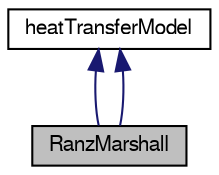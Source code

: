 digraph "RanzMarshall"
{
  bgcolor="transparent";
  edge [fontname="FreeSans",fontsize="10",labelfontname="FreeSans",labelfontsize="10"];
  node [fontname="FreeSans",fontsize="10",shape=record];
  Node0 [label="RanzMarshall",height=0.2,width=0.4,color="black", fillcolor="grey75", style="filled", fontcolor="black"];
  Node1 -> Node0 [dir="back",color="midnightblue",fontsize="10",style="solid",fontname="FreeSans"];
  Node1 [label="heatTransferModel",height=0.2,width=0.4,color="black",URL="$a32042.html",tooltip="Base class for film heat transfer models. "];
  Node1 -> Node0 [dir="back",color="midnightblue",fontsize="10",style="solid",fontname="FreeSans"];
}
